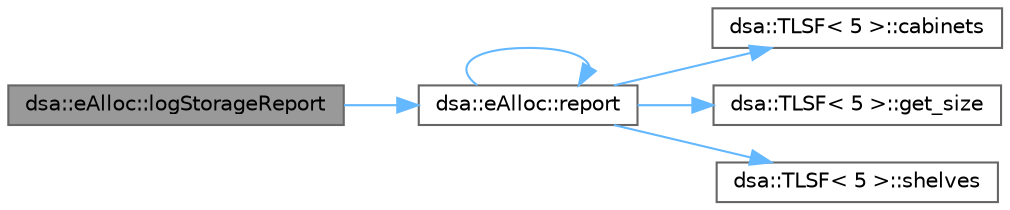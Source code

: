 digraph "dsa::eAlloc::logStorageReport"
{
 // LATEX_PDF_SIZE
  bgcolor="transparent";
  edge [fontname=Helvetica,fontsize=10,labelfontname=Helvetica,labelfontsize=10];
  node [fontname=Helvetica,fontsize=10,shape=box,height=0.2,width=0.4];
  rankdir="LR";
  Node1 [id="Node000001",label="dsa::eAlloc::logStorageReport",height=0.2,width=0.4,color="gray40", fillcolor="grey60", style="filled", fontcolor="black",tooltip="Logs the storage usage report."];
  Node1 -> Node2 [id="edge1_Node000001_Node000002",color="steelblue1",style="solid",tooltip=" "];
  Node2 [id="Node000002",label="dsa::eAlloc::report",height=0.2,width=0.4,color="grey40", fillcolor="white", style="filled",URL="$classdsa_1_1e_alloc.html#aabc4d2a1849719c8c1a136262ef7f681",tooltip="Generates a storage usage report."];
  Node2 -> Node3 [id="edge2_Node000002_Node000003",color="steelblue1",style="solid",tooltip=" "];
  Node3 [id="Node000003",label="dsa::TLSF\< 5 \>::cabinets",height=0.2,width=0.4,color="grey40", fillcolor="white", style="filled",URL="$classdsa_1_1_t_l_s_f.html#ab1504ff0e4c8fc95be7a591016c1bcdb",tooltip=" "];
  Node2 -> Node4 [id="edge3_Node000002_Node000004",color="steelblue1",style="solid",tooltip=" "];
  Node4 [id="Node000004",label="dsa::TLSF\< 5 \>::get_size",height=0.2,width=0.4,color="grey40", fillcolor="white", style="filled",URL="$classdsa_1_1_t_l_s_f.html#aa3b06851f567dc4366f71faf793d278c",tooltip=" "];
  Node2 -> Node2 [id="edge4_Node000002_Node000002",color="steelblue1",style="solid",tooltip=" "];
  Node2 -> Node5 [id="edge5_Node000002_Node000005",color="steelblue1",style="solid",tooltip=" "];
  Node5 [id="Node000005",label="dsa::TLSF\< 5 \>::shelves",height=0.2,width=0.4,color="grey40", fillcolor="white", style="filled",URL="$classdsa_1_1_t_l_s_f.html#ab40635b4daeb1e0327e1760e31511a80",tooltip=" "];
}
